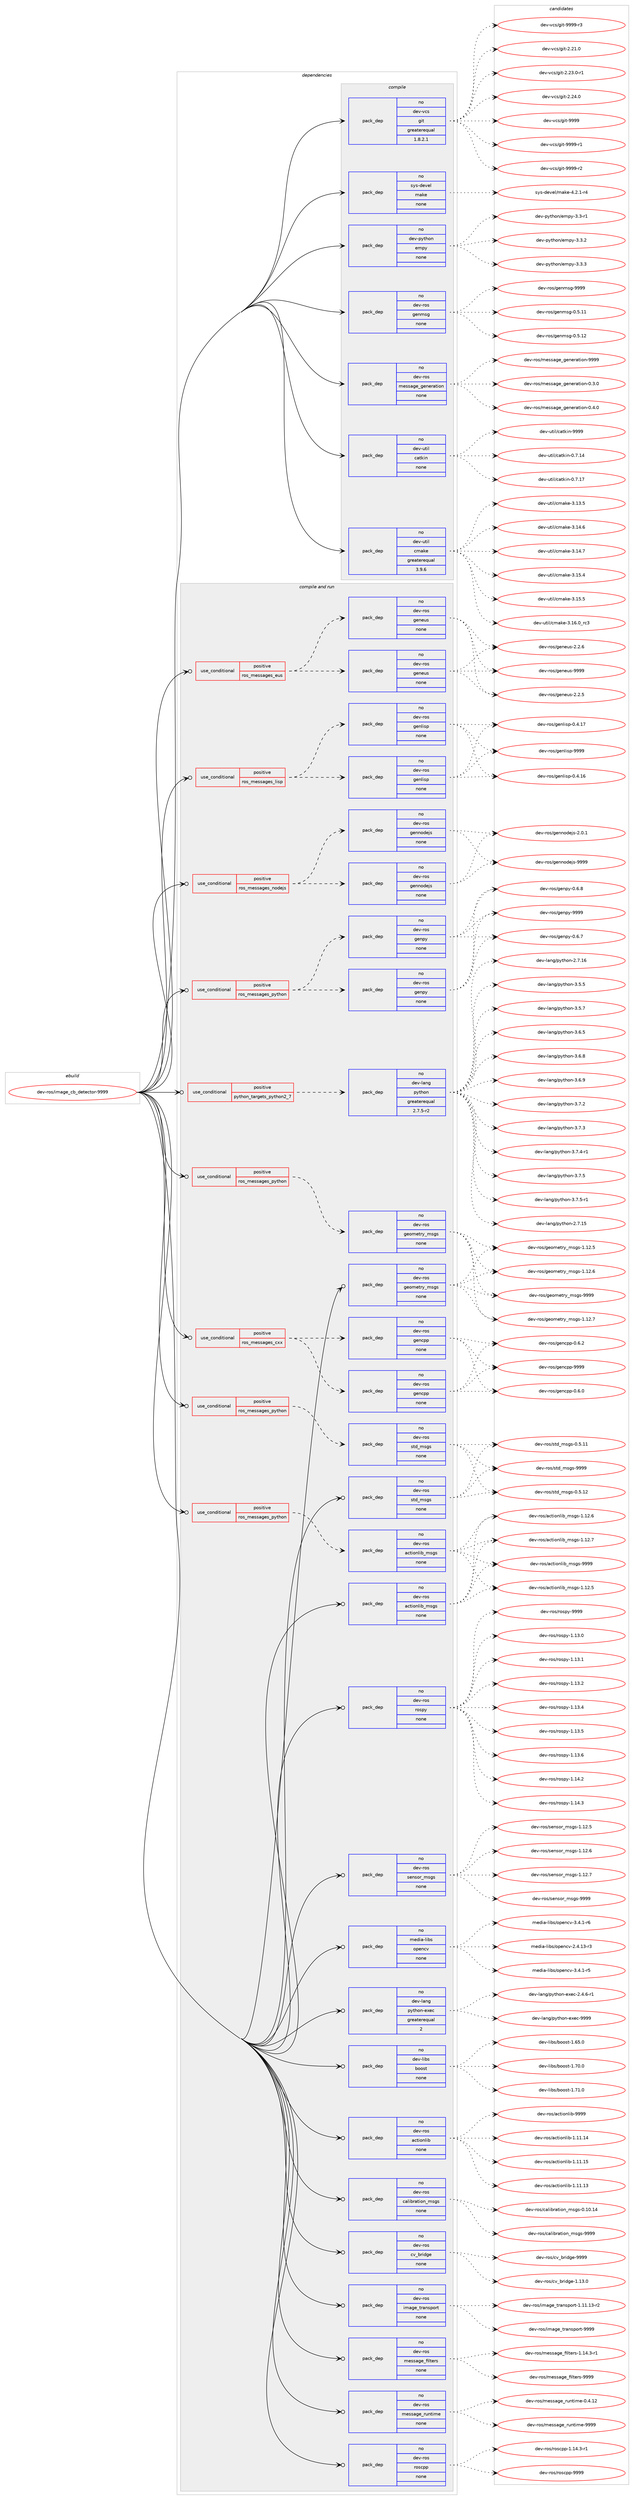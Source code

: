digraph prolog {

# *************
# Graph options
# *************

newrank=true;
concentrate=true;
compound=true;
graph [rankdir=LR,fontname=Helvetica,fontsize=10,ranksep=1.5];#, ranksep=2.5, nodesep=0.2];
edge  [arrowhead=vee];
node  [fontname=Helvetica,fontsize=10];

# **********
# The ebuild
# **********

subgraph cluster_leftcol {
color=gray;
rank=same;
label=<<i>ebuild</i>>;
id [label="dev-ros/image_cb_detector-9999", color=red, width=4, href="../dev-ros/image_cb_detector-9999.svg"];
}

# ****************
# The dependencies
# ****************

subgraph cluster_midcol {
color=gray;
label=<<i>dependencies</i>>;
subgraph cluster_compile {
fillcolor="#eeeeee";
style=filled;
label=<<i>compile</i>>;
subgraph pack488632 {
dependency654052 [label=<<TABLE BORDER="0" CELLBORDER="1" CELLSPACING="0" CELLPADDING="4" WIDTH="220"><TR><TD ROWSPAN="6" CELLPADDING="30">pack_dep</TD></TR><TR><TD WIDTH="110">no</TD></TR><TR><TD>dev-python</TD></TR><TR><TD>empy</TD></TR><TR><TD>none</TD></TR><TR><TD></TD></TR></TABLE>>, shape=none, color=blue];
}
id:e -> dependency654052:w [weight=20,style="solid",arrowhead="vee"];
subgraph pack488633 {
dependency654053 [label=<<TABLE BORDER="0" CELLBORDER="1" CELLSPACING="0" CELLPADDING="4" WIDTH="220"><TR><TD ROWSPAN="6" CELLPADDING="30">pack_dep</TD></TR><TR><TD WIDTH="110">no</TD></TR><TR><TD>dev-ros</TD></TR><TR><TD>genmsg</TD></TR><TR><TD>none</TD></TR><TR><TD></TD></TR></TABLE>>, shape=none, color=blue];
}
id:e -> dependency654053:w [weight=20,style="solid",arrowhead="vee"];
subgraph pack488634 {
dependency654054 [label=<<TABLE BORDER="0" CELLBORDER="1" CELLSPACING="0" CELLPADDING="4" WIDTH="220"><TR><TD ROWSPAN="6" CELLPADDING="30">pack_dep</TD></TR><TR><TD WIDTH="110">no</TD></TR><TR><TD>dev-ros</TD></TR><TR><TD>message_generation</TD></TR><TR><TD>none</TD></TR><TR><TD></TD></TR></TABLE>>, shape=none, color=blue];
}
id:e -> dependency654054:w [weight=20,style="solid",arrowhead="vee"];
subgraph pack488635 {
dependency654055 [label=<<TABLE BORDER="0" CELLBORDER="1" CELLSPACING="0" CELLPADDING="4" WIDTH="220"><TR><TD ROWSPAN="6" CELLPADDING="30">pack_dep</TD></TR><TR><TD WIDTH="110">no</TD></TR><TR><TD>dev-util</TD></TR><TR><TD>catkin</TD></TR><TR><TD>none</TD></TR><TR><TD></TD></TR></TABLE>>, shape=none, color=blue];
}
id:e -> dependency654055:w [weight=20,style="solid",arrowhead="vee"];
subgraph pack488636 {
dependency654056 [label=<<TABLE BORDER="0" CELLBORDER="1" CELLSPACING="0" CELLPADDING="4" WIDTH="220"><TR><TD ROWSPAN="6" CELLPADDING="30">pack_dep</TD></TR><TR><TD WIDTH="110">no</TD></TR><TR><TD>dev-util</TD></TR><TR><TD>cmake</TD></TR><TR><TD>greaterequal</TD></TR><TR><TD>3.9.6</TD></TR></TABLE>>, shape=none, color=blue];
}
id:e -> dependency654056:w [weight=20,style="solid",arrowhead="vee"];
subgraph pack488637 {
dependency654057 [label=<<TABLE BORDER="0" CELLBORDER="1" CELLSPACING="0" CELLPADDING="4" WIDTH="220"><TR><TD ROWSPAN="6" CELLPADDING="30">pack_dep</TD></TR><TR><TD WIDTH="110">no</TD></TR><TR><TD>dev-vcs</TD></TR><TR><TD>git</TD></TR><TR><TD>greaterequal</TD></TR><TR><TD>1.8.2.1</TD></TR></TABLE>>, shape=none, color=blue];
}
id:e -> dependency654057:w [weight=20,style="solid",arrowhead="vee"];
subgraph pack488638 {
dependency654058 [label=<<TABLE BORDER="0" CELLBORDER="1" CELLSPACING="0" CELLPADDING="4" WIDTH="220"><TR><TD ROWSPAN="6" CELLPADDING="30">pack_dep</TD></TR><TR><TD WIDTH="110">no</TD></TR><TR><TD>sys-devel</TD></TR><TR><TD>make</TD></TR><TR><TD>none</TD></TR><TR><TD></TD></TR></TABLE>>, shape=none, color=blue];
}
id:e -> dependency654058:w [weight=20,style="solid",arrowhead="vee"];
}
subgraph cluster_compileandrun {
fillcolor="#eeeeee";
style=filled;
label=<<i>compile and run</i>>;
subgraph cond153514 {
dependency654059 [label=<<TABLE BORDER="0" CELLBORDER="1" CELLSPACING="0" CELLPADDING="4"><TR><TD ROWSPAN="3" CELLPADDING="10">use_conditional</TD></TR><TR><TD>positive</TD></TR><TR><TD>python_targets_python2_7</TD></TR></TABLE>>, shape=none, color=red];
subgraph pack488639 {
dependency654060 [label=<<TABLE BORDER="0" CELLBORDER="1" CELLSPACING="0" CELLPADDING="4" WIDTH="220"><TR><TD ROWSPAN="6" CELLPADDING="30">pack_dep</TD></TR><TR><TD WIDTH="110">no</TD></TR><TR><TD>dev-lang</TD></TR><TR><TD>python</TD></TR><TR><TD>greaterequal</TD></TR><TR><TD>2.7.5-r2</TD></TR></TABLE>>, shape=none, color=blue];
}
dependency654059:e -> dependency654060:w [weight=20,style="dashed",arrowhead="vee"];
}
id:e -> dependency654059:w [weight=20,style="solid",arrowhead="odotvee"];
subgraph cond153515 {
dependency654061 [label=<<TABLE BORDER="0" CELLBORDER="1" CELLSPACING="0" CELLPADDING="4"><TR><TD ROWSPAN="3" CELLPADDING="10">use_conditional</TD></TR><TR><TD>positive</TD></TR><TR><TD>ros_messages_cxx</TD></TR></TABLE>>, shape=none, color=red];
subgraph pack488640 {
dependency654062 [label=<<TABLE BORDER="0" CELLBORDER="1" CELLSPACING="0" CELLPADDING="4" WIDTH="220"><TR><TD ROWSPAN="6" CELLPADDING="30">pack_dep</TD></TR><TR><TD WIDTH="110">no</TD></TR><TR><TD>dev-ros</TD></TR><TR><TD>gencpp</TD></TR><TR><TD>none</TD></TR><TR><TD></TD></TR></TABLE>>, shape=none, color=blue];
}
dependency654061:e -> dependency654062:w [weight=20,style="dashed",arrowhead="vee"];
subgraph pack488641 {
dependency654063 [label=<<TABLE BORDER="0" CELLBORDER="1" CELLSPACING="0" CELLPADDING="4" WIDTH="220"><TR><TD ROWSPAN="6" CELLPADDING="30">pack_dep</TD></TR><TR><TD WIDTH="110">no</TD></TR><TR><TD>dev-ros</TD></TR><TR><TD>gencpp</TD></TR><TR><TD>none</TD></TR><TR><TD></TD></TR></TABLE>>, shape=none, color=blue];
}
dependency654061:e -> dependency654063:w [weight=20,style="dashed",arrowhead="vee"];
}
id:e -> dependency654061:w [weight=20,style="solid",arrowhead="odotvee"];
subgraph cond153516 {
dependency654064 [label=<<TABLE BORDER="0" CELLBORDER="1" CELLSPACING="0" CELLPADDING="4"><TR><TD ROWSPAN="3" CELLPADDING="10">use_conditional</TD></TR><TR><TD>positive</TD></TR><TR><TD>ros_messages_eus</TD></TR></TABLE>>, shape=none, color=red];
subgraph pack488642 {
dependency654065 [label=<<TABLE BORDER="0" CELLBORDER="1" CELLSPACING="0" CELLPADDING="4" WIDTH="220"><TR><TD ROWSPAN="6" CELLPADDING="30">pack_dep</TD></TR><TR><TD WIDTH="110">no</TD></TR><TR><TD>dev-ros</TD></TR><TR><TD>geneus</TD></TR><TR><TD>none</TD></TR><TR><TD></TD></TR></TABLE>>, shape=none, color=blue];
}
dependency654064:e -> dependency654065:w [weight=20,style="dashed",arrowhead="vee"];
subgraph pack488643 {
dependency654066 [label=<<TABLE BORDER="0" CELLBORDER="1" CELLSPACING="0" CELLPADDING="4" WIDTH="220"><TR><TD ROWSPAN="6" CELLPADDING="30">pack_dep</TD></TR><TR><TD WIDTH="110">no</TD></TR><TR><TD>dev-ros</TD></TR><TR><TD>geneus</TD></TR><TR><TD>none</TD></TR><TR><TD></TD></TR></TABLE>>, shape=none, color=blue];
}
dependency654064:e -> dependency654066:w [weight=20,style="dashed",arrowhead="vee"];
}
id:e -> dependency654064:w [weight=20,style="solid",arrowhead="odotvee"];
subgraph cond153517 {
dependency654067 [label=<<TABLE BORDER="0" CELLBORDER="1" CELLSPACING="0" CELLPADDING="4"><TR><TD ROWSPAN="3" CELLPADDING="10">use_conditional</TD></TR><TR><TD>positive</TD></TR><TR><TD>ros_messages_lisp</TD></TR></TABLE>>, shape=none, color=red];
subgraph pack488644 {
dependency654068 [label=<<TABLE BORDER="0" CELLBORDER="1" CELLSPACING="0" CELLPADDING="4" WIDTH="220"><TR><TD ROWSPAN="6" CELLPADDING="30">pack_dep</TD></TR><TR><TD WIDTH="110">no</TD></TR><TR><TD>dev-ros</TD></TR><TR><TD>genlisp</TD></TR><TR><TD>none</TD></TR><TR><TD></TD></TR></TABLE>>, shape=none, color=blue];
}
dependency654067:e -> dependency654068:w [weight=20,style="dashed",arrowhead="vee"];
subgraph pack488645 {
dependency654069 [label=<<TABLE BORDER="0" CELLBORDER="1" CELLSPACING="0" CELLPADDING="4" WIDTH="220"><TR><TD ROWSPAN="6" CELLPADDING="30">pack_dep</TD></TR><TR><TD WIDTH="110">no</TD></TR><TR><TD>dev-ros</TD></TR><TR><TD>genlisp</TD></TR><TR><TD>none</TD></TR><TR><TD></TD></TR></TABLE>>, shape=none, color=blue];
}
dependency654067:e -> dependency654069:w [weight=20,style="dashed",arrowhead="vee"];
}
id:e -> dependency654067:w [weight=20,style="solid",arrowhead="odotvee"];
subgraph cond153518 {
dependency654070 [label=<<TABLE BORDER="0" CELLBORDER="1" CELLSPACING="0" CELLPADDING="4"><TR><TD ROWSPAN="3" CELLPADDING="10">use_conditional</TD></TR><TR><TD>positive</TD></TR><TR><TD>ros_messages_nodejs</TD></TR></TABLE>>, shape=none, color=red];
subgraph pack488646 {
dependency654071 [label=<<TABLE BORDER="0" CELLBORDER="1" CELLSPACING="0" CELLPADDING="4" WIDTH="220"><TR><TD ROWSPAN="6" CELLPADDING="30">pack_dep</TD></TR><TR><TD WIDTH="110">no</TD></TR><TR><TD>dev-ros</TD></TR><TR><TD>gennodejs</TD></TR><TR><TD>none</TD></TR><TR><TD></TD></TR></TABLE>>, shape=none, color=blue];
}
dependency654070:e -> dependency654071:w [weight=20,style="dashed",arrowhead="vee"];
subgraph pack488647 {
dependency654072 [label=<<TABLE BORDER="0" CELLBORDER="1" CELLSPACING="0" CELLPADDING="4" WIDTH="220"><TR><TD ROWSPAN="6" CELLPADDING="30">pack_dep</TD></TR><TR><TD WIDTH="110">no</TD></TR><TR><TD>dev-ros</TD></TR><TR><TD>gennodejs</TD></TR><TR><TD>none</TD></TR><TR><TD></TD></TR></TABLE>>, shape=none, color=blue];
}
dependency654070:e -> dependency654072:w [weight=20,style="dashed",arrowhead="vee"];
}
id:e -> dependency654070:w [weight=20,style="solid",arrowhead="odotvee"];
subgraph cond153519 {
dependency654073 [label=<<TABLE BORDER="0" CELLBORDER="1" CELLSPACING="0" CELLPADDING="4"><TR><TD ROWSPAN="3" CELLPADDING="10">use_conditional</TD></TR><TR><TD>positive</TD></TR><TR><TD>ros_messages_python</TD></TR></TABLE>>, shape=none, color=red];
subgraph pack488648 {
dependency654074 [label=<<TABLE BORDER="0" CELLBORDER="1" CELLSPACING="0" CELLPADDING="4" WIDTH="220"><TR><TD ROWSPAN="6" CELLPADDING="30">pack_dep</TD></TR><TR><TD WIDTH="110">no</TD></TR><TR><TD>dev-ros</TD></TR><TR><TD>actionlib_msgs</TD></TR><TR><TD>none</TD></TR><TR><TD></TD></TR></TABLE>>, shape=none, color=blue];
}
dependency654073:e -> dependency654074:w [weight=20,style="dashed",arrowhead="vee"];
}
id:e -> dependency654073:w [weight=20,style="solid",arrowhead="odotvee"];
subgraph cond153520 {
dependency654075 [label=<<TABLE BORDER="0" CELLBORDER="1" CELLSPACING="0" CELLPADDING="4"><TR><TD ROWSPAN="3" CELLPADDING="10">use_conditional</TD></TR><TR><TD>positive</TD></TR><TR><TD>ros_messages_python</TD></TR></TABLE>>, shape=none, color=red];
subgraph pack488649 {
dependency654076 [label=<<TABLE BORDER="0" CELLBORDER="1" CELLSPACING="0" CELLPADDING="4" WIDTH="220"><TR><TD ROWSPAN="6" CELLPADDING="30">pack_dep</TD></TR><TR><TD WIDTH="110">no</TD></TR><TR><TD>dev-ros</TD></TR><TR><TD>genpy</TD></TR><TR><TD>none</TD></TR><TR><TD></TD></TR></TABLE>>, shape=none, color=blue];
}
dependency654075:e -> dependency654076:w [weight=20,style="dashed",arrowhead="vee"];
subgraph pack488650 {
dependency654077 [label=<<TABLE BORDER="0" CELLBORDER="1" CELLSPACING="0" CELLPADDING="4" WIDTH="220"><TR><TD ROWSPAN="6" CELLPADDING="30">pack_dep</TD></TR><TR><TD WIDTH="110">no</TD></TR><TR><TD>dev-ros</TD></TR><TR><TD>genpy</TD></TR><TR><TD>none</TD></TR><TR><TD></TD></TR></TABLE>>, shape=none, color=blue];
}
dependency654075:e -> dependency654077:w [weight=20,style="dashed",arrowhead="vee"];
}
id:e -> dependency654075:w [weight=20,style="solid",arrowhead="odotvee"];
subgraph cond153521 {
dependency654078 [label=<<TABLE BORDER="0" CELLBORDER="1" CELLSPACING="0" CELLPADDING="4"><TR><TD ROWSPAN="3" CELLPADDING="10">use_conditional</TD></TR><TR><TD>positive</TD></TR><TR><TD>ros_messages_python</TD></TR></TABLE>>, shape=none, color=red];
subgraph pack488651 {
dependency654079 [label=<<TABLE BORDER="0" CELLBORDER="1" CELLSPACING="0" CELLPADDING="4" WIDTH="220"><TR><TD ROWSPAN="6" CELLPADDING="30">pack_dep</TD></TR><TR><TD WIDTH="110">no</TD></TR><TR><TD>dev-ros</TD></TR><TR><TD>geometry_msgs</TD></TR><TR><TD>none</TD></TR><TR><TD></TD></TR></TABLE>>, shape=none, color=blue];
}
dependency654078:e -> dependency654079:w [weight=20,style="dashed",arrowhead="vee"];
}
id:e -> dependency654078:w [weight=20,style="solid",arrowhead="odotvee"];
subgraph cond153522 {
dependency654080 [label=<<TABLE BORDER="0" CELLBORDER="1" CELLSPACING="0" CELLPADDING="4"><TR><TD ROWSPAN="3" CELLPADDING="10">use_conditional</TD></TR><TR><TD>positive</TD></TR><TR><TD>ros_messages_python</TD></TR></TABLE>>, shape=none, color=red];
subgraph pack488652 {
dependency654081 [label=<<TABLE BORDER="0" CELLBORDER="1" CELLSPACING="0" CELLPADDING="4" WIDTH="220"><TR><TD ROWSPAN="6" CELLPADDING="30">pack_dep</TD></TR><TR><TD WIDTH="110">no</TD></TR><TR><TD>dev-ros</TD></TR><TR><TD>std_msgs</TD></TR><TR><TD>none</TD></TR><TR><TD></TD></TR></TABLE>>, shape=none, color=blue];
}
dependency654080:e -> dependency654081:w [weight=20,style="dashed",arrowhead="vee"];
}
id:e -> dependency654080:w [weight=20,style="solid",arrowhead="odotvee"];
subgraph pack488653 {
dependency654082 [label=<<TABLE BORDER="0" CELLBORDER="1" CELLSPACING="0" CELLPADDING="4" WIDTH="220"><TR><TD ROWSPAN="6" CELLPADDING="30">pack_dep</TD></TR><TR><TD WIDTH="110">no</TD></TR><TR><TD>dev-lang</TD></TR><TR><TD>python-exec</TD></TR><TR><TD>greaterequal</TD></TR><TR><TD>2</TD></TR></TABLE>>, shape=none, color=blue];
}
id:e -> dependency654082:w [weight=20,style="solid",arrowhead="odotvee"];
subgraph pack488654 {
dependency654083 [label=<<TABLE BORDER="0" CELLBORDER="1" CELLSPACING="0" CELLPADDING="4" WIDTH="220"><TR><TD ROWSPAN="6" CELLPADDING="30">pack_dep</TD></TR><TR><TD WIDTH="110">no</TD></TR><TR><TD>dev-libs</TD></TR><TR><TD>boost</TD></TR><TR><TD>none</TD></TR><TR><TD></TD></TR></TABLE>>, shape=none, color=blue];
}
id:e -> dependency654083:w [weight=20,style="solid",arrowhead="odotvee"];
subgraph pack488655 {
dependency654084 [label=<<TABLE BORDER="0" CELLBORDER="1" CELLSPACING="0" CELLPADDING="4" WIDTH="220"><TR><TD ROWSPAN="6" CELLPADDING="30">pack_dep</TD></TR><TR><TD WIDTH="110">no</TD></TR><TR><TD>dev-ros</TD></TR><TR><TD>actionlib</TD></TR><TR><TD>none</TD></TR><TR><TD></TD></TR></TABLE>>, shape=none, color=blue];
}
id:e -> dependency654084:w [weight=20,style="solid",arrowhead="odotvee"];
subgraph pack488656 {
dependency654085 [label=<<TABLE BORDER="0" CELLBORDER="1" CELLSPACING="0" CELLPADDING="4" WIDTH="220"><TR><TD ROWSPAN="6" CELLPADDING="30">pack_dep</TD></TR><TR><TD WIDTH="110">no</TD></TR><TR><TD>dev-ros</TD></TR><TR><TD>actionlib_msgs</TD></TR><TR><TD>none</TD></TR><TR><TD></TD></TR></TABLE>>, shape=none, color=blue];
}
id:e -> dependency654085:w [weight=20,style="solid",arrowhead="odotvee"];
subgraph pack488657 {
dependency654086 [label=<<TABLE BORDER="0" CELLBORDER="1" CELLSPACING="0" CELLPADDING="4" WIDTH="220"><TR><TD ROWSPAN="6" CELLPADDING="30">pack_dep</TD></TR><TR><TD WIDTH="110">no</TD></TR><TR><TD>dev-ros</TD></TR><TR><TD>calibration_msgs</TD></TR><TR><TD>none</TD></TR><TR><TD></TD></TR></TABLE>>, shape=none, color=blue];
}
id:e -> dependency654086:w [weight=20,style="solid",arrowhead="odotvee"];
subgraph pack488658 {
dependency654087 [label=<<TABLE BORDER="0" CELLBORDER="1" CELLSPACING="0" CELLPADDING="4" WIDTH="220"><TR><TD ROWSPAN="6" CELLPADDING="30">pack_dep</TD></TR><TR><TD WIDTH="110">no</TD></TR><TR><TD>dev-ros</TD></TR><TR><TD>cv_bridge</TD></TR><TR><TD>none</TD></TR><TR><TD></TD></TR></TABLE>>, shape=none, color=blue];
}
id:e -> dependency654087:w [weight=20,style="solid",arrowhead="odotvee"];
subgraph pack488659 {
dependency654088 [label=<<TABLE BORDER="0" CELLBORDER="1" CELLSPACING="0" CELLPADDING="4" WIDTH="220"><TR><TD ROWSPAN="6" CELLPADDING="30">pack_dep</TD></TR><TR><TD WIDTH="110">no</TD></TR><TR><TD>dev-ros</TD></TR><TR><TD>geometry_msgs</TD></TR><TR><TD>none</TD></TR><TR><TD></TD></TR></TABLE>>, shape=none, color=blue];
}
id:e -> dependency654088:w [weight=20,style="solid",arrowhead="odotvee"];
subgraph pack488660 {
dependency654089 [label=<<TABLE BORDER="0" CELLBORDER="1" CELLSPACING="0" CELLPADDING="4" WIDTH="220"><TR><TD ROWSPAN="6" CELLPADDING="30">pack_dep</TD></TR><TR><TD WIDTH="110">no</TD></TR><TR><TD>dev-ros</TD></TR><TR><TD>image_transport</TD></TR><TR><TD>none</TD></TR><TR><TD></TD></TR></TABLE>>, shape=none, color=blue];
}
id:e -> dependency654089:w [weight=20,style="solid",arrowhead="odotvee"];
subgraph pack488661 {
dependency654090 [label=<<TABLE BORDER="0" CELLBORDER="1" CELLSPACING="0" CELLPADDING="4" WIDTH="220"><TR><TD ROWSPAN="6" CELLPADDING="30">pack_dep</TD></TR><TR><TD WIDTH="110">no</TD></TR><TR><TD>dev-ros</TD></TR><TR><TD>message_filters</TD></TR><TR><TD>none</TD></TR><TR><TD></TD></TR></TABLE>>, shape=none, color=blue];
}
id:e -> dependency654090:w [weight=20,style="solid",arrowhead="odotvee"];
subgraph pack488662 {
dependency654091 [label=<<TABLE BORDER="0" CELLBORDER="1" CELLSPACING="0" CELLPADDING="4" WIDTH="220"><TR><TD ROWSPAN="6" CELLPADDING="30">pack_dep</TD></TR><TR><TD WIDTH="110">no</TD></TR><TR><TD>dev-ros</TD></TR><TR><TD>message_runtime</TD></TR><TR><TD>none</TD></TR><TR><TD></TD></TR></TABLE>>, shape=none, color=blue];
}
id:e -> dependency654091:w [weight=20,style="solid",arrowhead="odotvee"];
subgraph pack488663 {
dependency654092 [label=<<TABLE BORDER="0" CELLBORDER="1" CELLSPACING="0" CELLPADDING="4" WIDTH="220"><TR><TD ROWSPAN="6" CELLPADDING="30">pack_dep</TD></TR><TR><TD WIDTH="110">no</TD></TR><TR><TD>dev-ros</TD></TR><TR><TD>roscpp</TD></TR><TR><TD>none</TD></TR><TR><TD></TD></TR></TABLE>>, shape=none, color=blue];
}
id:e -> dependency654092:w [weight=20,style="solid",arrowhead="odotvee"];
subgraph pack488664 {
dependency654093 [label=<<TABLE BORDER="0" CELLBORDER="1" CELLSPACING="0" CELLPADDING="4" WIDTH="220"><TR><TD ROWSPAN="6" CELLPADDING="30">pack_dep</TD></TR><TR><TD WIDTH="110">no</TD></TR><TR><TD>dev-ros</TD></TR><TR><TD>rospy</TD></TR><TR><TD>none</TD></TR><TR><TD></TD></TR></TABLE>>, shape=none, color=blue];
}
id:e -> dependency654093:w [weight=20,style="solid",arrowhead="odotvee"];
subgraph pack488665 {
dependency654094 [label=<<TABLE BORDER="0" CELLBORDER="1" CELLSPACING="0" CELLPADDING="4" WIDTH="220"><TR><TD ROWSPAN="6" CELLPADDING="30">pack_dep</TD></TR><TR><TD WIDTH="110">no</TD></TR><TR><TD>dev-ros</TD></TR><TR><TD>sensor_msgs</TD></TR><TR><TD>none</TD></TR><TR><TD></TD></TR></TABLE>>, shape=none, color=blue];
}
id:e -> dependency654094:w [weight=20,style="solid",arrowhead="odotvee"];
subgraph pack488666 {
dependency654095 [label=<<TABLE BORDER="0" CELLBORDER="1" CELLSPACING="0" CELLPADDING="4" WIDTH="220"><TR><TD ROWSPAN="6" CELLPADDING="30">pack_dep</TD></TR><TR><TD WIDTH="110">no</TD></TR><TR><TD>dev-ros</TD></TR><TR><TD>std_msgs</TD></TR><TR><TD>none</TD></TR><TR><TD></TD></TR></TABLE>>, shape=none, color=blue];
}
id:e -> dependency654095:w [weight=20,style="solid",arrowhead="odotvee"];
subgraph pack488667 {
dependency654096 [label=<<TABLE BORDER="0" CELLBORDER="1" CELLSPACING="0" CELLPADDING="4" WIDTH="220"><TR><TD ROWSPAN="6" CELLPADDING="30">pack_dep</TD></TR><TR><TD WIDTH="110">no</TD></TR><TR><TD>media-libs</TD></TR><TR><TD>opencv</TD></TR><TR><TD>none</TD></TR><TR><TD></TD></TR></TABLE>>, shape=none, color=blue];
}
id:e -> dependency654096:w [weight=20,style="solid",arrowhead="odotvee"];
}
subgraph cluster_run {
fillcolor="#eeeeee";
style=filled;
label=<<i>run</i>>;
}
}

# **************
# The candidates
# **************

subgraph cluster_choices {
rank=same;
color=gray;
label=<<i>candidates</i>>;

subgraph choice488632 {
color=black;
nodesep=1;
choice1001011184511212111610411111047101109112121455146514511449 [label="dev-python/empy-3.3-r1", color=red, width=4,href="../dev-python/empy-3.3-r1.svg"];
choice1001011184511212111610411111047101109112121455146514650 [label="dev-python/empy-3.3.2", color=red, width=4,href="../dev-python/empy-3.3.2.svg"];
choice1001011184511212111610411111047101109112121455146514651 [label="dev-python/empy-3.3.3", color=red, width=4,href="../dev-python/empy-3.3.3.svg"];
dependency654052:e -> choice1001011184511212111610411111047101109112121455146514511449:w [style=dotted,weight="100"];
dependency654052:e -> choice1001011184511212111610411111047101109112121455146514650:w [style=dotted,weight="100"];
dependency654052:e -> choice1001011184511212111610411111047101109112121455146514651:w [style=dotted,weight="100"];
}
subgraph choice488633 {
color=black;
nodesep=1;
choice100101118451141111154710310111010911510345484653464949 [label="dev-ros/genmsg-0.5.11", color=red, width=4,href="../dev-ros/genmsg-0.5.11.svg"];
choice100101118451141111154710310111010911510345484653464950 [label="dev-ros/genmsg-0.5.12", color=red, width=4,href="../dev-ros/genmsg-0.5.12.svg"];
choice10010111845114111115471031011101091151034557575757 [label="dev-ros/genmsg-9999", color=red, width=4,href="../dev-ros/genmsg-9999.svg"];
dependency654053:e -> choice100101118451141111154710310111010911510345484653464949:w [style=dotted,weight="100"];
dependency654053:e -> choice100101118451141111154710310111010911510345484653464950:w [style=dotted,weight="100"];
dependency654053:e -> choice10010111845114111115471031011101091151034557575757:w [style=dotted,weight="100"];
}
subgraph choice488634 {
color=black;
nodesep=1;
choice1001011184511411111547109101115115971031019510310111010111497116105111110454846514648 [label="dev-ros/message_generation-0.3.0", color=red, width=4,href="../dev-ros/message_generation-0.3.0.svg"];
choice1001011184511411111547109101115115971031019510310111010111497116105111110454846524648 [label="dev-ros/message_generation-0.4.0", color=red, width=4,href="../dev-ros/message_generation-0.4.0.svg"];
choice10010111845114111115471091011151159710310195103101110101114971161051111104557575757 [label="dev-ros/message_generation-9999", color=red, width=4,href="../dev-ros/message_generation-9999.svg"];
dependency654054:e -> choice1001011184511411111547109101115115971031019510310111010111497116105111110454846514648:w [style=dotted,weight="100"];
dependency654054:e -> choice1001011184511411111547109101115115971031019510310111010111497116105111110454846524648:w [style=dotted,weight="100"];
dependency654054:e -> choice10010111845114111115471091011151159710310195103101110101114971161051111104557575757:w [style=dotted,weight="100"];
}
subgraph choice488635 {
color=black;
nodesep=1;
choice1001011184511711610510847999711610710511045484655464952 [label="dev-util/catkin-0.7.14", color=red, width=4,href="../dev-util/catkin-0.7.14.svg"];
choice1001011184511711610510847999711610710511045484655464955 [label="dev-util/catkin-0.7.17", color=red, width=4,href="../dev-util/catkin-0.7.17.svg"];
choice100101118451171161051084799971161071051104557575757 [label="dev-util/catkin-9999", color=red, width=4,href="../dev-util/catkin-9999.svg"];
dependency654055:e -> choice1001011184511711610510847999711610710511045484655464952:w [style=dotted,weight="100"];
dependency654055:e -> choice1001011184511711610510847999711610710511045484655464955:w [style=dotted,weight="100"];
dependency654055:e -> choice100101118451171161051084799971161071051104557575757:w [style=dotted,weight="100"];
}
subgraph choice488636 {
color=black;
nodesep=1;
choice1001011184511711610510847991099710710145514649514653 [label="dev-util/cmake-3.13.5", color=red, width=4,href="../dev-util/cmake-3.13.5.svg"];
choice1001011184511711610510847991099710710145514649524654 [label="dev-util/cmake-3.14.6", color=red, width=4,href="../dev-util/cmake-3.14.6.svg"];
choice1001011184511711610510847991099710710145514649524655 [label="dev-util/cmake-3.14.7", color=red, width=4,href="../dev-util/cmake-3.14.7.svg"];
choice1001011184511711610510847991099710710145514649534652 [label="dev-util/cmake-3.15.4", color=red, width=4,href="../dev-util/cmake-3.15.4.svg"];
choice1001011184511711610510847991099710710145514649534653 [label="dev-util/cmake-3.15.5", color=red, width=4,href="../dev-util/cmake-3.15.5.svg"];
choice1001011184511711610510847991099710710145514649544648951149951 [label="dev-util/cmake-3.16.0_rc3", color=red, width=4,href="../dev-util/cmake-3.16.0_rc3.svg"];
dependency654056:e -> choice1001011184511711610510847991099710710145514649514653:w [style=dotted,weight="100"];
dependency654056:e -> choice1001011184511711610510847991099710710145514649524654:w [style=dotted,weight="100"];
dependency654056:e -> choice1001011184511711610510847991099710710145514649524655:w [style=dotted,weight="100"];
dependency654056:e -> choice1001011184511711610510847991099710710145514649534652:w [style=dotted,weight="100"];
dependency654056:e -> choice1001011184511711610510847991099710710145514649534653:w [style=dotted,weight="100"];
dependency654056:e -> choice1001011184511711610510847991099710710145514649544648951149951:w [style=dotted,weight="100"];
}
subgraph choice488637 {
color=black;
nodesep=1;
choice10010111845118991154710310511645504650494648 [label="dev-vcs/git-2.21.0", color=red, width=4,href="../dev-vcs/git-2.21.0.svg"];
choice100101118451189911547103105116455046505146484511449 [label="dev-vcs/git-2.23.0-r1", color=red, width=4,href="../dev-vcs/git-2.23.0-r1.svg"];
choice10010111845118991154710310511645504650524648 [label="dev-vcs/git-2.24.0", color=red, width=4,href="../dev-vcs/git-2.24.0.svg"];
choice1001011184511899115471031051164557575757 [label="dev-vcs/git-9999", color=red, width=4,href="../dev-vcs/git-9999.svg"];
choice10010111845118991154710310511645575757574511449 [label="dev-vcs/git-9999-r1", color=red, width=4,href="../dev-vcs/git-9999-r1.svg"];
choice10010111845118991154710310511645575757574511450 [label="dev-vcs/git-9999-r2", color=red, width=4,href="../dev-vcs/git-9999-r2.svg"];
choice10010111845118991154710310511645575757574511451 [label="dev-vcs/git-9999-r3", color=red, width=4,href="../dev-vcs/git-9999-r3.svg"];
dependency654057:e -> choice10010111845118991154710310511645504650494648:w [style=dotted,weight="100"];
dependency654057:e -> choice100101118451189911547103105116455046505146484511449:w [style=dotted,weight="100"];
dependency654057:e -> choice10010111845118991154710310511645504650524648:w [style=dotted,weight="100"];
dependency654057:e -> choice1001011184511899115471031051164557575757:w [style=dotted,weight="100"];
dependency654057:e -> choice10010111845118991154710310511645575757574511449:w [style=dotted,weight="100"];
dependency654057:e -> choice10010111845118991154710310511645575757574511450:w [style=dotted,weight="100"];
dependency654057:e -> choice10010111845118991154710310511645575757574511451:w [style=dotted,weight="100"];
}
subgraph choice488638 {
color=black;
nodesep=1;
choice1151211154510010111810110847109971071014552465046494511452 [label="sys-devel/make-4.2.1-r4", color=red, width=4,href="../sys-devel/make-4.2.1-r4.svg"];
dependency654058:e -> choice1151211154510010111810110847109971071014552465046494511452:w [style=dotted,weight="100"];
}
subgraph choice488639 {
color=black;
nodesep=1;
choice10010111845108971101034711212111610411111045504655464953 [label="dev-lang/python-2.7.15", color=red, width=4,href="../dev-lang/python-2.7.15.svg"];
choice10010111845108971101034711212111610411111045504655464954 [label="dev-lang/python-2.7.16", color=red, width=4,href="../dev-lang/python-2.7.16.svg"];
choice100101118451089711010347112121116104111110455146534653 [label="dev-lang/python-3.5.5", color=red, width=4,href="../dev-lang/python-3.5.5.svg"];
choice100101118451089711010347112121116104111110455146534655 [label="dev-lang/python-3.5.7", color=red, width=4,href="../dev-lang/python-3.5.7.svg"];
choice100101118451089711010347112121116104111110455146544653 [label="dev-lang/python-3.6.5", color=red, width=4,href="../dev-lang/python-3.6.5.svg"];
choice100101118451089711010347112121116104111110455146544656 [label="dev-lang/python-3.6.8", color=red, width=4,href="../dev-lang/python-3.6.8.svg"];
choice100101118451089711010347112121116104111110455146544657 [label="dev-lang/python-3.6.9", color=red, width=4,href="../dev-lang/python-3.6.9.svg"];
choice100101118451089711010347112121116104111110455146554650 [label="dev-lang/python-3.7.2", color=red, width=4,href="../dev-lang/python-3.7.2.svg"];
choice100101118451089711010347112121116104111110455146554651 [label="dev-lang/python-3.7.3", color=red, width=4,href="../dev-lang/python-3.7.3.svg"];
choice1001011184510897110103471121211161041111104551465546524511449 [label="dev-lang/python-3.7.4-r1", color=red, width=4,href="../dev-lang/python-3.7.4-r1.svg"];
choice100101118451089711010347112121116104111110455146554653 [label="dev-lang/python-3.7.5", color=red, width=4,href="../dev-lang/python-3.7.5.svg"];
choice1001011184510897110103471121211161041111104551465546534511449 [label="dev-lang/python-3.7.5-r1", color=red, width=4,href="../dev-lang/python-3.7.5-r1.svg"];
dependency654060:e -> choice10010111845108971101034711212111610411111045504655464953:w [style=dotted,weight="100"];
dependency654060:e -> choice10010111845108971101034711212111610411111045504655464954:w [style=dotted,weight="100"];
dependency654060:e -> choice100101118451089711010347112121116104111110455146534653:w [style=dotted,weight="100"];
dependency654060:e -> choice100101118451089711010347112121116104111110455146534655:w [style=dotted,weight="100"];
dependency654060:e -> choice100101118451089711010347112121116104111110455146544653:w [style=dotted,weight="100"];
dependency654060:e -> choice100101118451089711010347112121116104111110455146544656:w [style=dotted,weight="100"];
dependency654060:e -> choice100101118451089711010347112121116104111110455146544657:w [style=dotted,weight="100"];
dependency654060:e -> choice100101118451089711010347112121116104111110455146554650:w [style=dotted,weight="100"];
dependency654060:e -> choice100101118451089711010347112121116104111110455146554651:w [style=dotted,weight="100"];
dependency654060:e -> choice1001011184510897110103471121211161041111104551465546524511449:w [style=dotted,weight="100"];
dependency654060:e -> choice100101118451089711010347112121116104111110455146554653:w [style=dotted,weight="100"];
dependency654060:e -> choice1001011184510897110103471121211161041111104551465546534511449:w [style=dotted,weight="100"];
}
subgraph choice488640 {
color=black;
nodesep=1;
choice100101118451141111154710310111099112112454846544648 [label="dev-ros/gencpp-0.6.0", color=red, width=4,href="../dev-ros/gencpp-0.6.0.svg"];
choice100101118451141111154710310111099112112454846544650 [label="dev-ros/gencpp-0.6.2", color=red, width=4,href="../dev-ros/gencpp-0.6.2.svg"];
choice1001011184511411111547103101110991121124557575757 [label="dev-ros/gencpp-9999", color=red, width=4,href="../dev-ros/gencpp-9999.svg"];
dependency654062:e -> choice100101118451141111154710310111099112112454846544648:w [style=dotted,weight="100"];
dependency654062:e -> choice100101118451141111154710310111099112112454846544650:w [style=dotted,weight="100"];
dependency654062:e -> choice1001011184511411111547103101110991121124557575757:w [style=dotted,weight="100"];
}
subgraph choice488641 {
color=black;
nodesep=1;
choice100101118451141111154710310111099112112454846544648 [label="dev-ros/gencpp-0.6.0", color=red, width=4,href="../dev-ros/gencpp-0.6.0.svg"];
choice100101118451141111154710310111099112112454846544650 [label="dev-ros/gencpp-0.6.2", color=red, width=4,href="../dev-ros/gencpp-0.6.2.svg"];
choice1001011184511411111547103101110991121124557575757 [label="dev-ros/gencpp-9999", color=red, width=4,href="../dev-ros/gencpp-9999.svg"];
dependency654063:e -> choice100101118451141111154710310111099112112454846544648:w [style=dotted,weight="100"];
dependency654063:e -> choice100101118451141111154710310111099112112454846544650:w [style=dotted,weight="100"];
dependency654063:e -> choice1001011184511411111547103101110991121124557575757:w [style=dotted,weight="100"];
}
subgraph choice488642 {
color=black;
nodesep=1;
choice1001011184511411111547103101110101117115455046504653 [label="dev-ros/geneus-2.2.5", color=red, width=4,href="../dev-ros/geneus-2.2.5.svg"];
choice1001011184511411111547103101110101117115455046504654 [label="dev-ros/geneus-2.2.6", color=red, width=4,href="../dev-ros/geneus-2.2.6.svg"];
choice10010111845114111115471031011101011171154557575757 [label="dev-ros/geneus-9999", color=red, width=4,href="../dev-ros/geneus-9999.svg"];
dependency654065:e -> choice1001011184511411111547103101110101117115455046504653:w [style=dotted,weight="100"];
dependency654065:e -> choice1001011184511411111547103101110101117115455046504654:w [style=dotted,weight="100"];
dependency654065:e -> choice10010111845114111115471031011101011171154557575757:w [style=dotted,weight="100"];
}
subgraph choice488643 {
color=black;
nodesep=1;
choice1001011184511411111547103101110101117115455046504653 [label="dev-ros/geneus-2.2.5", color=red, width=4,href="../dev-ros/geneus-2.2.5.svg"];
choice1001011184511411111547103101110101117115455046504654 [label="dev-ros/geneus-2.2.6", color=red, width=4,href="../dev-ros/geneus-2.2.6.svg"];
choice10010111845114111115471031011101011171154557575757 [label="dev-ros/geneus-9999", color=red, width=4,href="../dev-ros/geneus-9999.svg"];
dependency654066:e -> choice1001011184511411111547103101110101117115455046504653:w [style=dotted,weight="100"];
dependency654066:e -> choice1001011184511411111547103101110101117115455046504654:w [style=dotted,weight="100"];
dependency654066:e -> choice10010111845114111115471031011101011171154557575757:w [style=dotted,weight="100"];
}
subgraph choice488644 {
color=black;
nodesep=1;
choice100101118451141111154710310111010810511511245484652464954 [label="dev-ros/genlisp-0.4.16", color=red, width=4,href="../dev-ros/genlisp-0.4.16.svg"];
choice100101118451141111154710310111010810511511245484652464955 [label="dev-ros/genlisp-0.4.17", color=red, width=4,href="../dev-ros/genlisp-0.4.17.svg"];
choice10010111845114111115471031011101081051151124557575757 [label="dev-ros/genlisp-9999", color=red, width=4,href="../dev-ros/genlisp-9999.svg"];
dependency654068:e -> choice100101118451141111154710310111010810511511245484652464954:w [style=dotted,weight="100"];
dependency654068:e -> choice100101118451141111154710310111010810511511245484652464955:w [style=dotted,weight="100"];
dependency654068:e -> choice10010111845114111115471031011101081051151124557575757:w [style=dotted,weight="100"];
}
subgraph choice488645 {
color=black;
nodesep=1;
choice100101118451141111154710310111010810511511245484652464954 [label="dev-ros/genlisp-0.4.16", color=red, width=4,href="../dev-ros/genlisp-0.4.16.svg"];
choice100101118451141111154710310111010810511511245484652464955 [label="dev-ros/genlisp-0.4.17", color=red, width=4,href="../dev-ros/genlisp-0.4.17.svg"];
choice10010111845114111115471031011101081051151124557575757 [label="dev-ros/genlisp-9999", color=red, width=4,href="../dev-ros/genlisp-9999.svg"];
dependency654069:e -> choice100101118451141111154710310111010810511511245484652464954:w [style=dotted,weight="100"];
dependency654069:e -> choice100101118451141111154710310111010810511511245484652464955:w [style=dotted,weight="100"];
dependency654069:e -> choice10010111845114111115471031011101081051151124557575757:w [style=dotted,weight="100"];
}
subgraph choice488646 {
color=black;
nodesep=1;
choice1001011184511411111547103101110110111100101106115455046484649 [label="dev-ros/gennodejs-2.0.1", color=red, width=4,href="../dev-ros/gennodejs-2.0.1.svg"];
choice10010111845114111115471031011101101111001011061154557575757 [label="dev-ros/gennodejs-9999", color=red, width=4,href="../dev-ros/gennodejs-9999.svg"];
dependency654071:e -> choice1001011184511411111547103101110110111100101106115455046484649:w [style=dotted,weight="100"];
dependency654071:e -> choice10010111845114111115471031011101101111001011061154557575757:w [style=dotted,weight="100"];
}
subgraph choice488647 {
color=black;
nodesep=1;
choice1001011184511411111547103101110110111100101106115455046484649 [label="dev-ros/gennodejs-2.0.1", color=red, width=4,href="../dev-ros/gennodejs-2.0.1.svg"];
choice10010111845114111115471031011101101111001011061154557575757 [label="dev-ros/gennodejs-9999", color=red, width=4,href="../dev-ros/gennodejs-9999.svg"];
dependency654072:e -> choice1001011184511411111547103101110110111100101106115455046484649:w [style=dotted,weight="100"];
dependency654072:e -> choice10010111845114111115471031011101101111001011061154557575757:w [style=dotted,weight="100"];
}
subgraph choice488648 {
color=black;
nodesep=1;
choice10010111845114111115479799116105111110108105989510911510311545494649504653 [label="dev-ros/actionlib_msgs-1.12.5", color=red, width=4,href="../dev-ros/actionlib_msgs-1.12.5.svg"];
choice10010111845114111115479799116105111110108105989510911510311545494649504654 [label="dev-ros/actionlib_msgs-1.12.6", color=red, width=4,href="../dev-ros/actionlib_msgs-1.12.6.svg"];
choice10010111845114111115479799116105111110108105989510911510311545494649504655 [label="dev-ros/actionlib_msgs-1.12.7", color=red, width=4,href="../dev-ros/actionlib_msgs-1.12.7.svg"];
choice1001011184511411111547979911610511111010810598951091151031154557575757 [label="dev-ros/actionlib_msgs-9999", color=red, width=4,href="../dev-ros/actionlib_msgs-9999.svg"];
dependency654074:e -> choice10010111845114111115479799116105111110108105989510911510311545494649504653:w [style=dotted,weight="100"];
dependency654074:e -> choice10010111845114111115479799116105111110108105989510911510311545494649504654:w [style=dotted,weight="100"];
dependency654074:e -> choice10010111845114111115479799116105111110108105989510911510311545494649504655:w [style=dotted,weight="100"];
dependency654074:e -> choice1001011184511411111547979911610511111010810598951091151031154557575757:w [style=dotted,weight="100"];
}
subgraph choice488649 {
color=black;
nodesep=1;
choice1001011184511411111547103101110112121454846544655 [label="dev-ros/genpy-0.6.7", color=red, width=4,href="../dev-ros/genpy-0.6.7.svg"];
choice1001011184511411111547103101110112121454846544656 [label="dev-ros/genpy-0.6.8", color=red, width=4,href="../dev-ros/genpy-0.6.8.svg"];
choice10010111845114111115471031011101121214557575757 [label="dev-ros/genpy-9999", color=red, width=4,href="../dev-ros/genpy-9999.svg"];
dependency654076:e -> choice1001011184511411111547103101110112121454846544655:w [style=dotted,weight="100"];
dependency654076:e -> choice1001011184511411111547103101110112121454846544656:w [style=dotted,weight="100"];
dependency654076:e -> choice10010111845114111115471031011101121214557575757:w [style=dotted,weight="100"];
}
subgraph choice488650 {
color=black;
nodesep=1;
choice1001011184511411111547103101110112121454846544655 [label="dev-ros/genpy-0.6.7", color=red, width=4,href="../dev-ros/genpy-0.6.7.svg"];
choice1001011184511411111547103101110112121454846544656 [label="dev-ros/genpy-0.6.8", color=red, width=4,href="../dev-ros/genpy-0.6.8.svg"];
choice10010111845114111115471031011101121214557575757 [label="dev-ros/genpy-9999", color=red, width=4,href="../dev-ros/genpy-9999.svg"];
dependency654077:e -> choice1001011184511411111547103101110112121454846544655:w [style=dotted,weight="100"];
dependency654077:e -> choice1001011184511411111547103101110112121454846544656:w [style=dotted,weight="100"];
dependency654077:e -> choice10010111845114111115471031011101121214557575757:w [style=dotted,weight="100"];
}
subgraph choice488651 {
color=black;
nodesep=1;
choice10010111845114111115471031011111091011161141219510911510311545494649504653 [label="dev-ros/geometry_msgs-1.12.5", color=red, width=4,href="../dev-ros/geometry_msgs-1.12.5.svg"];
choice10010111845114111115471031011111091011161141219510911510311545494649504654 [label="dev-ros/geometry_msgs-1.12.6", color=red, width=4,href="../dev-ros/geometry_msgs-1.12.6.svg"];
choice10010111845114111115471031011111091011161141219510911510311545494649504655 [label="dev-ros/geometry_msgs-1.12.7", color=red, width=4,href="../dev-ros/geometry_msgs-1.12.7.svg"];
choice1001011184511411111547103101111109101116114121951091151031154557575757 [label="dev-ros/geometry_msgs-9999", color=red, width=4,href="../dev-ros/geometry_msgs-9999.svg"];
dependency654079:e -> choice10010111845114111115471031011111091011161141219510911510311545494649504653:w [style=dotted,weight="100"];
dependency654079:e -> choice10010111845114111115471031011111091011161141219510911510311545494649504654:w [style=dotted,weight="100"];
dependency654079:e -> choice10010111845114111115471031011111091011161141219510911510311545494649504655:w [style=dotted,weight="100"];
dependency654079:e -> choice1001011184511411111547103101111109101116114121951091151031154557575757:w [style=dotted,weight="100"];
}
subgraph choice488652 {
color=black;
nodesep=1;
choice10010111845114111115471151161009510911510311545484653464949 [label="dev-ros/std_msgs-0.5.11", color=red, width=4,href="../dev-ros/std_msgs-0.5.11.svg"];
choice10010111845114111115471151161009510911510311545484653464950 [label="dev-ros/std_msgs-0.5.12", color=red, width=4,href="../dev-ros/std_msgs-0.5.12.svg"];
choice1001011184511411111547115116100951091151031154557575757 [label="dev-ros/std_msgs-9999", color=red, width=4,href="../dev-ros/std_msgs-9999.svg"];
dependency654081:e -> choice10010111845114111115471151161009510911510311545484653464949:w [style=dotted,weight="100"];
dependency654081:e -> choice10010111845114111115471151161009510911510311545484653464950:w [style=dotted,weight="100"];
dependency654081:e -> choice1001011184511411111547115116100951091151031154557575757:w [style=dotted,weight="100"];
}
subgraph choice488653 {
color=black;
nodesep=1;
choice10010111845108971101034711212111610411111045101120101994550465246544511449 [label="dev-lang/python-exec-2.4.6-r1", color=red, width=4,href="../dev-lang/python-exec-2.4.6-r1.svg"];
choice10010111845108971101034711212111610411111045101120101994557575757 [label="dev-lang/python-exec-9999", color=red, width=4,href="../dev-lang/python-exec-9999.svg"];
dependency654082:e -> choice10010111845108971101034711212111610411111045101120101994550465246544511449:w [style=dotted,weight="100"];
dependency654082:e -> choice10010111845108971101034711212111610411111045101120101994557575757:w [style=dotted,weight="100"];
}
subgraph choice488654 {
color=black;
nodesep=1;
choice1001011184510810598115479811111111511645494654534648 [label="dev-libs/boost-1.65.0", color=red, width=4,href="../dev-libs/boost-1.65.0.svg"];
choice1001011184510810598115479811111111511645494655484648 [label="dev-libs/boost-1.70.0", color=red, width=4,href="../dev-libs/boost-1.70.0.svg"];
choice1001011184510810598115479811111111511645494655494648 [label="dev-libs/boost-1.71.0", color=red, width=4,href="../dev-libs/boost-1.71.0.svg"];
dependency654083:e -> choice1001011184510810598115479811111111511645494654534648:w [style=dotted,weight="100"];
dependency654083:e -> choice1001011184510810598115479811111111511645494655484648:w [style=dotted,weight="100"];
dependency654083:e -> choice1001011184510810598115479811111111511645494655494648:w [style=dotted,weight="100"];
}
subgraph choice488655 {
color=black;
nodesep=1;
choice10010111845114111115479799116105111110108105984549464949464951 [label="dev-ros/actionlib-1.11.13", color=red, width=4,href="../dev-ros/actionlib-1.11.13.svg"];
choice10010111845114111115479799116105111110108105984549464949464952 [label="dev-ros/actionlib-1.11.14", color=red, width=4,href="../dev-ros/actionlib-1.11.14.svg"];
choice10010111845114111115479799116105111110108105984549464949464953 [label="dev-ros/actionlib-1.11.15", color=red, width=4,href="../dev-ros/actionlib-1.11.15.svg"];
choice10010111845114111115479799116105111110108105984557575757 [label="dev-ros/actionlib-9999", color=red, width=4,href="../dev-ros/actionlib-9999.svg"];
dependency654084:e -> choice10010111845114111115479799116105111110108105984549464949464951:w [style=dotted,weight="100"];
dependency654084:e -> choice10010111845114111115479799116105111110108105984549464949464952:w [style=dotted,weight="100"];
dependency654084:e -> choice10010111845114111115479799116105111110108105984549464949464953:w [style=dotted,weight="100"];
dependency654084:e -> choice10010111845114111115479799116105111110108105984557575757:w [style=dotted,weight="100"];
}
subgraph choice488656 {
color=black;
nodesep=1;
choice10010111845114111115479799116105111110108105989510911510311545494649504653 [label="dev-ros/actionlib_msgs-1.12.5", color=red, width=4,href="../dev-ros/actionlib_msgs-1.12.5.svg"];
choice10010111845114111115479799116105111110108105989510911510311545494649504654 [label="dev-ros/actionlib_msgs-1.12.6", color=red, width=4,href="../dev-ros/actionlib_msgs-1.12.6.svg"];
choice10010111845114111115479799116105111110108105989510911510311545494649504655 [label="dev-ros/actionlib_msgs-1.12.7", color=red, width=4,href="../dev-ros/actionlib_msgs-1.12.7.svg"];
choice1001011184511411111547979911610511111010810598951091151031154557575757 [label="dev-ros/actionlib_msgs-9999", color=red, width=4,href="../dev-ros/actionlib_msgs-9999.svg"];
dependency654085:e -> choice10010111845114111115479799116105111110108105989510911510311545494649504653:w [style=dotted,weight="100"];
dependency654085:e -> choice10010111845114111115479799116105111110108105989510911510311545494649504654:w [style=dotted,weight="100"];
dependency654085:e -> choice10010111845114111115479799116105111110108105989510911510311545494649504655:w [style=dotted,weight="100"];
dependency654085:e -> choice1001011184511411111547979911610511111010810598951091151031154557575757:w [style=dotted,weight="100"];
}
subgraph choice488657 {
color=black;
nodesep=1;
choice100101118451141111154799971081059811497116105111110951091151031154548464948464952 [label="dev-ros/calibration_msgs-0.10.14", color=red, width=4,href="../dev-ros/calibration_msgs-0.10.14.svg"];
choice100101118451141111154799971081059811497116105111110951091151031154557575757 [label="dev-ros/calibration_msgs-9999", color=red, width=4,href="../dev-ros/calibration_msgs-9999.svg"];
dependency654086:e -> choice100101118451141111154799971081059811497116105111110951091151031154548464948464952:w [style=dotted,weight="100"];
dependency654086:e -> choice100101118451141111154799971081059811497116105111110951091151031154557575757:w [style=dotted,weight="100"];
}
subgraph choice488658 {
color=black;
nodesep=1;
choice100101118451141111154799118959811410510010310145494649514648 [label="dev-ros/cv_bridge-1.13.0", color=red, width=4,href="../dev-ros/cv_bridge-1.13.0.svg"];
choice10010111845114111115479911895981141051001031014557575757 [label="dev-ros/cv_bridge-9999", color=red, width=4,href="../dev-ros/cv_bridge-9999.svg"];
dependency654087:e -> choice100101118451141111154799118959811410510010310145494649514648:w [style=dotted,weight="100"];
dependency654087:e -> choice10010111845114111115479911895981141051001031014557575757:w [style=dotted,weight="100"];
}
subgraph choice488659 {
color=black;
nodesep=1;
choice10010111845114111115471031011111091011161141219510911510311545494649504653 [label="dev-ros/geometry_msgs-1.12.5", color=red, width=4,href="../dev-ros/geometry_msgs-1.12.5.svg"];
choice10010111845114111115471031011111091011161141219510911510311545494649504654 [label="dev-ros/geometry_msgs-1.12.6", color=red, width=4,href="../dev-ros/geometry_msgs-1.12.6.svg"];
choice10010111845114111115471031011111091011161141219510911510311545494649504655 [label="dev-ros/geometry_msgs-1.12.7", color=red, width=4,href="../dev-ros/geometry_msgs-1.12.7.svg"];
choice1001011184511411111547103101111109101116114121951091151031154557575757 [label="dev-ros/geometry_msgs-9999", color=red, width=4,href="../dev-ros/geometry_msgs-9999.svg"];
dependency654088:e -> choice10010111845114111115471031011111091011161141219510911510311545494649504653:w [style=dotted,weight="100"];
dependency654088:e -> choice10010111845114111115471031011111091011161141219510911510311545494649504654:w [style=dotted,weight="100"];
dependency654088:e -> choice10010111845114111115471031011111091011161141219510911510311545494649504655:w [style=dotted,weight="100"];
dependency654088:e -> choice1001011184511411111547103101111109101116114121951091151031154557575757:w [style=dotted,weight="100"];
}
subgraph choice488660 {
color=black;
nodesep=1;
choice100101118451141111154710510997103101951161149711011511211111411645494649494649514511450 [label="dev-ros/image_transport-1.11.13-r2", color=red, width=4,href="../dev-ros/image_transport-1.11.13-r2.svg"];
choice10010111845114111115471051099710310195116114971101151121111141164557575757 [label="dev-ros/image_transport-9999", color=red, width=4,href="../dev-ros/image_transport-9999.svg"];
dependency654089:e -> choice100101118451141111154710510997103101951161149711011511211111411645494649494649514511450:w [style=dotted,weight="100"];
dependency654089:e -> choice10010111845114111115471051099710310195116114971101151121111141164557575757:w [style=dotted,weight="100"];
}
subgraph choice488661 {
color=black;
nodesep=1;
choice10010111845114111115471091011151159710310195102105108116101114115454946495246514511449 [label="dev-ros/message_filters-1.14.3-r1", color=red, width=4,href="../dev-ros/message_filters-1.14.3-r1.svg"];
choice100101118451141111154710910111511597103101951021051081161011141154557575757 [label="dev-ros/message_filters-9999", color=red, width=4,href="../dev-ros/message_filters-9999.svg"];
dependency654090:e -> choice10010111845114111115471091011151159710310195102105108116101114115454946495246514511449:w [style=dotted,weight="100"];
dependency654090:e -> choice100101118451141111154710910111511597103101951021051081161011141154557575757:w [style=dotted,weight="100"];
}
subgraph choice488662 {
color=black;
nodesep=1;
choice1001011184511411111547109101115115971031019511411711011610510910145484652464950 [label="dev-ros/message_runtime-0.4.12", color=red, width=4,href="../dev-ros/message_runtime-0.4.12.svg"];
choice100101118451141111154710910111511597103101951141171101161051091014557575757 [label="dev-ros/message_runtime-9999", color=red, width=4,href="../dev-ros/message_runtime-9999.svg"];
dependency654091:e -> choice1001011184511411111547109101115115971031019511411711011610510910145484652464950:w [style=dotted,weight="100"];
dependency654091:e -> choice100101118451141111154710910111511597103101951141171101161051091014557575757:w [style=dotted,weight="100"];
}
subgraph choice488663 {
color=black;
nodesep=1;
choice100101118451141111154711411111599112112454946495246514511449 [label="dev-ros/roscpp-1.14.3-r1", color=red, width=4,href="../dev-ros/roscpp-1.14.3-r1.svg"];
choice1001011184511411111547114111115991121124557575757 [label="dev-ros/roscpp-9999", color=red, width=4,href="../dev-ros/roscpp-9999.svg"];
dependency654092:e -> choice100101118451141111154711411111599112112454946495246514511449:w [style=dotted,weight="100"];
dependency654092:e -> choice1001011184511411111547114111115991121124557575757:w [style=dotted,weight="100"];
}
subgraph choice488664 {
color=black;
nodesep=1;
choice100101118451141111154711411111511212145494649514648 [label="dev-ros/rospy-1.13.0", color=red, width=4,href="../dev-ros/rospy-1.13.0.svg"];
choice100101118451141111154711411111511212145494649514649 [label="dev-ros/rospy-1.13.1", color=red, width=4,href="../dev-ros/rospy-1.13.1.svg"];
choice100101118451141111154711411111511212145494649514650 [label="dev-ros/rospy-1.13.2", color=red, width=4,href="../dev-ros/rospy-1.13.2.svg"];
choice100101118451141111154711411111511212145494649514652 [label="dev-ros/rospy-1.13.4", color=red, width=4,href="../dev-ros/rospy-1.13.4.svg"];
choice100101118451141111154711411111511212145494649514653 [label="dev-ros/rospy-1.13.5", color=red, width=4,href="../dev-ros/rospy-1.13.5.svg"];
choice100101118451141111154711411111511212145494649514654 [label="dev-ros/rospy-1.13.6", color=red, width=4,href="../dev-ros/rospy-1.13.6.svg"];
choice100101118451141111154711411111511212145494649524650 [label="dev-ros/rospy-1.14.2", color=red, width=4,href="../dev-ros/rospy-1.14.2.svg"];
choice100101118451141111154711411111511212145494649524651 [label="dev-ros/rospy-1.14.3", color=red, width=4,href="../dev-ros/rospy-1.14.3.svg"];
choice10010111845114111115471141111151121214557575757 [label="dev-ros/rospy-9999", color=red, width=4,href="../dev-ros/rospy-9999.svg"];
dependency654093:e -> choice100101118451141111154711411111511212145494649514648:w [style=dotted,weight="100"];
dependency654093:e -> choice100101118451141111154711411111511212145494649514649:w [style=dotted,weight="100"];
dependency654093:e -> choice100101118451141111154711411111511212145494649514650:w [style=dotted,weight="100"];
dependency654093:e -> choice100101118451141111154711411111511212145494649514652:w [style=dotted,weight="100"];
dependency654093:e -> choice100101118451141111154711411111511212145494649514653:w [style=dotted,weight="100"];
dependency654093:e -> choice100101118451141111154711411111511212145494649514654:w [style=dotted,weight="100"];
dependency654093:e -> choice100101118451141111154711411111511212145494649524650:w [style=dotted,weight="100"];
dependency654093:e -> choice100101118451141111154711411111511212145494649524651:w [style=dotted,weight="100"];
dependency654093:e -> choice10010111845114111115471141111151121214557575757:w [style=dotted,weight="100"];
}
subgraph choice488665 {
color=black;
nodesep=1;
choice10010111845114111115471151011101151111149510911510311545494649504653 [label="dev-ros/sensor_msgs-1.12.5", color=red, width=4,href="../dev-ros/sensor_msgs-1.12.5.svg"];
choice10010111845114111115471151011101151111149510911510311545494649504654 [label="dev-ros/sensor_msgs-1.12.6", color=red, width=4,href="../dev-ros/sensor_msgs-1.12.6.svg"];
choice10010111845114111115471151011101151111149510911510311545494649504655 [label="dev-ros/sensor_msgs-1.12.7", color=red, width=4,href="../dev-ros/sensor_msgs-1.12.7.svg"];
choice1001011184511411111547115101110115111114951091151031154557575757 [label="dev-ros/sensor_msgs-9999", color=red, width=4,href="../dev-ros/sensor_msgs-9999.svg"];
dependency654094:e -> choice10010111845114111115471151011101151111149510911510311545494649504653:w [style=dotted,weight="100"];
dependency654094:e -> choice10010111845114111115471151011101151111149510911510311545494649504654:w [style=dotted,weight="100"];
dependency654094:e -> choice10010111845114111115471151011101151111149510911510311545494649504655:w [style=dotted,weight="100"];
dependency654094:e -> choice1001011184511411111547115101110115111114951091151031154557575757:w [style=dotted,weight="100"];
}
subgraph choice488666 {
color=black;
nodesep=1;
choice10010111845114111115471151161009510911510311545484653464949 [label="dev-ros/std_msgs-0.5.11", color=red, width=4,href="../dev-ros/std_msgs-0.5.11.svg"];
choice10010111845114111115471151161009510911510311545484653464950 [label="dev-ros/std_msgs-0.5.12", color=red, width=4,href="../dev-ros/std_msgs-0.5.12.svg"];
choice1001011184511411111547115116100951091151031154557575757 [label="dev-ros/std_msgs-9999", color=red, width=4,href="../dev-ros/std_msgs-9999.svg"];
dependency654095:e -> choice10010111845114111115471151161009510911510311545484653464949:w [style=dotted,weight="100"];
dependency654095:e -> choice10010111845114111115471151161009510911510311545484653464950:w [style=dotted,weight="100"];
dependency654095:e -> choice1001011184511411111547115116100951091151031154557575757:w [style=dotted,weight="100"];
}
subgraph choice488667 {
color=black;
nodesep=1;
choice1091011001059745108105981154711111210111099118455046524649514511451 [label="media-libs/opencv-2.4.13-r3", color=red, width=4,href="../media-libs/opencv-2.4.13-r3.svg"];
choice10910110010597451081059811547111112101110991184551465246494511453 [label="media-libs/opencv-3.4.1-r5", color=red, width=4,href="../media-libs/opencv-3.4.1-r5.svg"];
choice10910110010597451081059811547111112101110991184551465246494511454 [label="media-libs/opencv-3.4.1-r6", color=red, width=4,href="../media-libs/opencv-3.4.1-r6.svg"];
dependency654096:e -> choice1091011001059745108105981154711111210111099118455046524649514511451:w [style=dotted,weight="100"];
dependency654096:e -> choice10910110010597451081059811547111112101110991184551465246494511453:w [style=dotted,weight="100"];
dependency654096:e -> choice10910110010597451081059811547111112101110991184551465246494511454:w [style=dotted,weight="100"];
}
}

}
